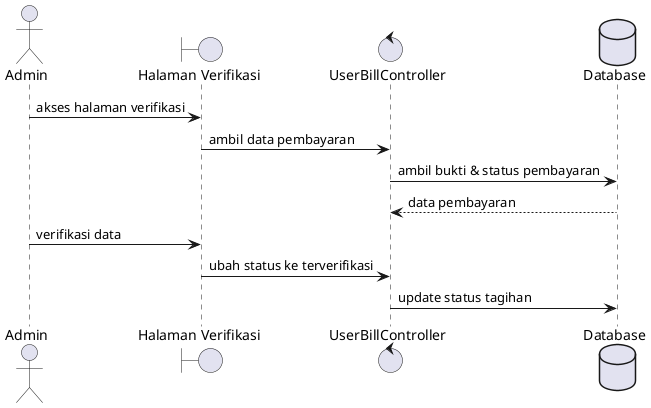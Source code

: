 @startuml
actor Admin
boundary "Halaman Verifikasi" as VerifyPage
control "UserBillController" as BillCtrl
database "Database" as DB

Admin -> VerifyPage : akses halaman verifikasi
VerifyPage -> BillCtrl : ambil data pembayaran
BillCtrl -> DB : ambil bukti & status pembayaran
DB --> BillCtrl : data pembayaran

Admin -> VerifyPage : verifikasi data
VerifyPage -> BillCtrl : ubah status ke terverifikasi
BillCtrl -> DB : update status tagihan
@enduml
